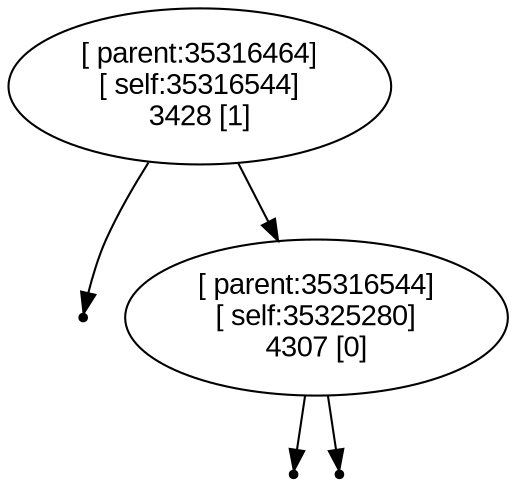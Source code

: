 digraph BST {
    node [fontname="Arial"];
    null1 [shape=point];
    "[ parent:35316464]
[ self:35316544]
3428 [1]" -> "null1"
    "[ parent:35316464]
[ self:35316544]
3428 [1]" -> "[ parent:35316544]
[ self:35325280]
4307 [0]";
    null2 [shape=point];
    "[ parent:35316544]
[ self:35325280]
4307 [0]" -> "null2"
    null3 [shape=point];
    "[ parent:35316544]
[ self:35325280]
4307 [0]" -> "null3"
}
